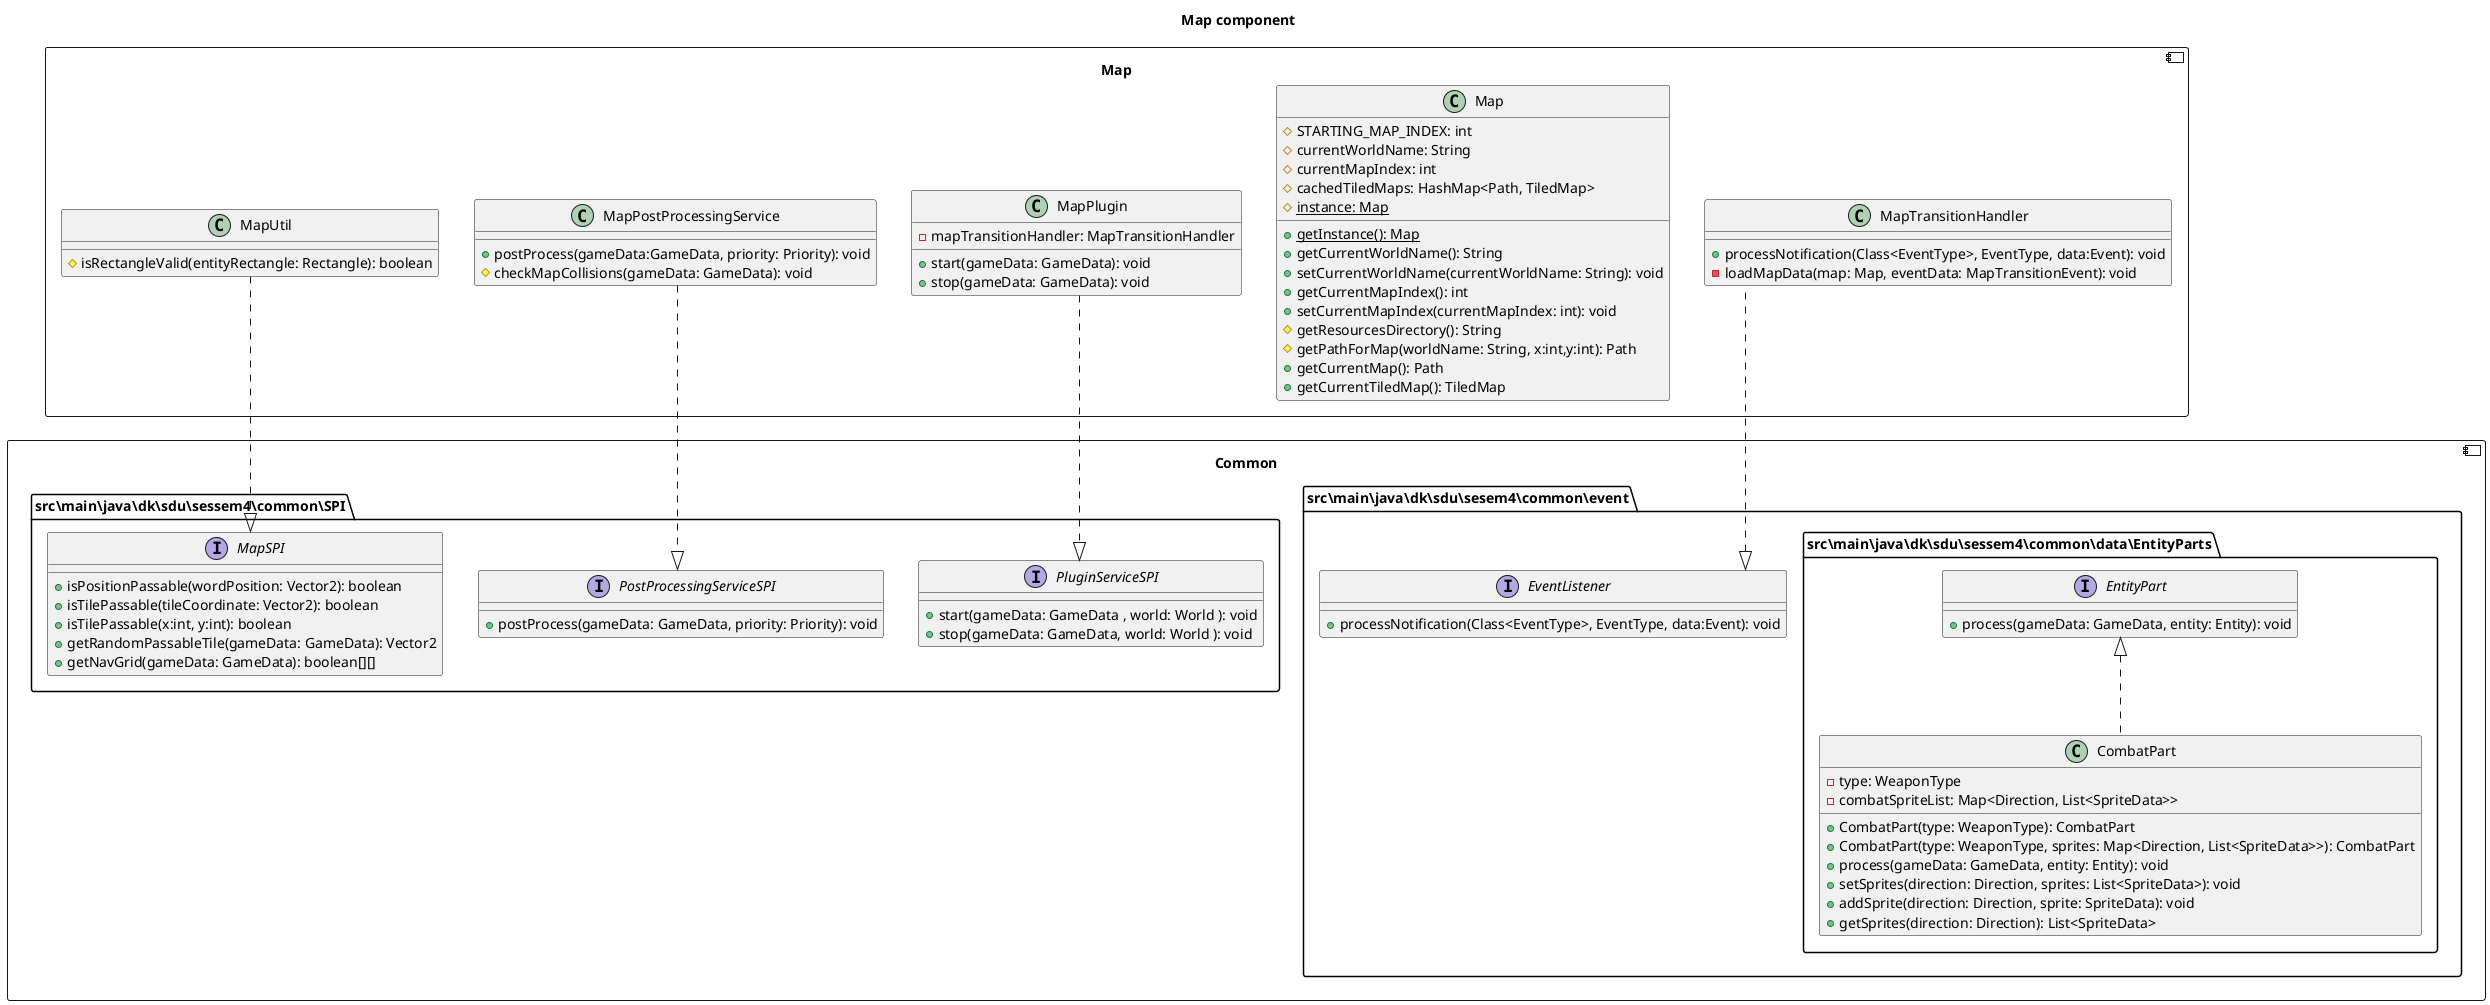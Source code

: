 @startuml Class diagram
title Map component
skinparam linetype ortho
component "Map"{



class Map {
  # STARTING_MAP_INDEX: int
  # currentWorldName: String
  # currentMapIndex: int
 # cachedTiledMaps: HashMap<Path, TiledMap>
   #{static}instance: Map
  + {static} getInstance(): Map
  + getCurrentWorldName(): String
  + setCurrentWorldName(currentWorldName: String): void
  + getCurrentMapIndex(): int
  + setCurrentMapIndex(currentMapIndex: int): void
  # getResourcesDirectory(): String
  # getPathForMap(worldName: String, x:int,y:int): Path
  + getCurrentMap(): Path
  + getCurrentTiledMap(): TiledMap

}
class MapPlugin {
   - mapTransitionHandler: MapTransitionHandler
  + start(gameData: GameData): void
  + stop(gameData: GameData): void
}
class MapPostProcessingService {
  + postProcess(gameData:GameData, priority: Priority): void
  # checkMapCollisions(gameData: GameData): void
}
class MapTransitionHandler {
    + processNotification(Class<EventType>, EventType, data:Event): void
  - loadMapData(map: Map, eventData: MapTransitionEvent): void
}
class MapUtil {
  # isRectangleValid(entityRectangle: Rectangle): boolean
}
}

component "Common" {
    package src\main\java\dk\sdu\sessem4\common\SPI {


        interface PluginServiceSPI {
            +  start(gameData: GameData , world: World ): void
            +  stop(gameData: GameData, world: World ): void
        }
        interface PostProcessingServiceSPI {
            + postProcess(gameData: GameData, priority: Priority): void
        }
        interface MapSPI{
            + isPositionPassable(wordPosition: Vector2): boolean
            + isTilePassable(tileCoordinate: Vector2): boolean
            + isTilePassable(x:int, y:int): boolean
            + getRandomPassableTile(gameData: GameData): Vector2
            + getNavGrid(gameData: GameData): boolean[][]
        }
    }
    package src\main\java\dk\sdu\sesem4\common\event{
    interface EventListener{
    + processNotification(Class<EventType>, EventType, data:Event): void
    }

    package src\main\java\dk\sdu\sessem4\common\data\EntityParts  {
        interface EntityPart {
            + process(gameData: GameData, entity: Entity): void
        }

        class CombatPart implements EntityPart {
            - type: WeaponType
            - combatSpriteList: Map<Direction, List<SpriteData>>

            + CombatPart(type: WeaponType): CombatPart
            + CombatPart(type: WeaponType, sprites: Map<Direction, List<SpriteData>>): CombatPart
            + process(gameData: GameData, entity: Entity): void
            + setSprites(direction: Direction, sprites: List<SpriteData>): void
            + addSprite(direction: Direction, sprite: SpriteData): void
            + getSprites(direction: Direction): List<SpriteData>
        }
    }
}
MapPlugin ..down|> PluginServiceSPI
MapPostProcessingService ..down|> PostProcessingServiceSPI
MapTransitionHandler ..left|> EventListener
MapUtil ..|> MapSPI

@enduml